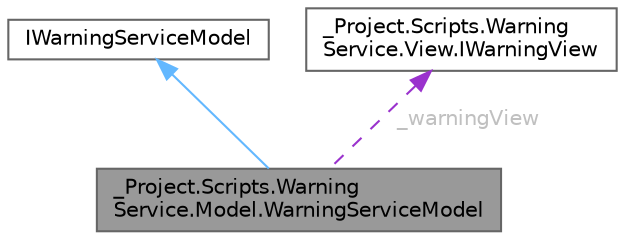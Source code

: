 digraph "_Project.Scripts.WarningService.Model.WarningServiceModel"
{
 // LATEX_PDF_SIZE
  bgcolor="transparent";
  edge [fontname=Helvetica,fontsize=10,labelfontname=Helvetica,labelfontsize=10];
  node [fontname=Helvetica,fontsize=10,shape=box,height=0.2,width=0.4];
  Node1 [id="Node000001",label="_Project.Scripts.Warning\lService.Model.WarningServiceModel",height=0.2,width=0.4,color="gray40", fillcolor="grey60", style="filled", fontcolor="black",tooltip="Класс, описывающий модель данных и состояния сервиса окна-предупреждения"];
  Node2 -> Node1 [id="edge3_Node000001_Node000002",dir="back",color="steelblue1",style="solid",tooltip=" "];
  Node2 [id="Node000002",label="IWarningServiceModel",height=0.2,width=0.4,color="gray40", fillcolor="white", style="filled",URL="$interface___project_1_1_scripts_1_1_warning_service_1_1_model_1_1_i_warning_service_model.html",tooltip="Интерфейс, описывающий модель данных и состояния сервиса окна-предупреждения"];
  Node3 -> Node1 [id="edge4_Node000001_Node000003",dir="back",color="darkorchid3",style="dashed",tooltip=" ",label=" _warningView",fontcolor="grey" ];
  Node3 [id="Node000003",label="_Project.Scripts.Warning\lService.View.IWarningView",height=0.2,width=0.4,color="gray40", fillcolor="white", style="filled",URL="$interface___project_1_1_scripts_1_1_warning_service_1_1_view_1_1_i_warning_view.html",tooltip="Интерфейс, описывающий вид сервиса окна-предупреждения"];
}
